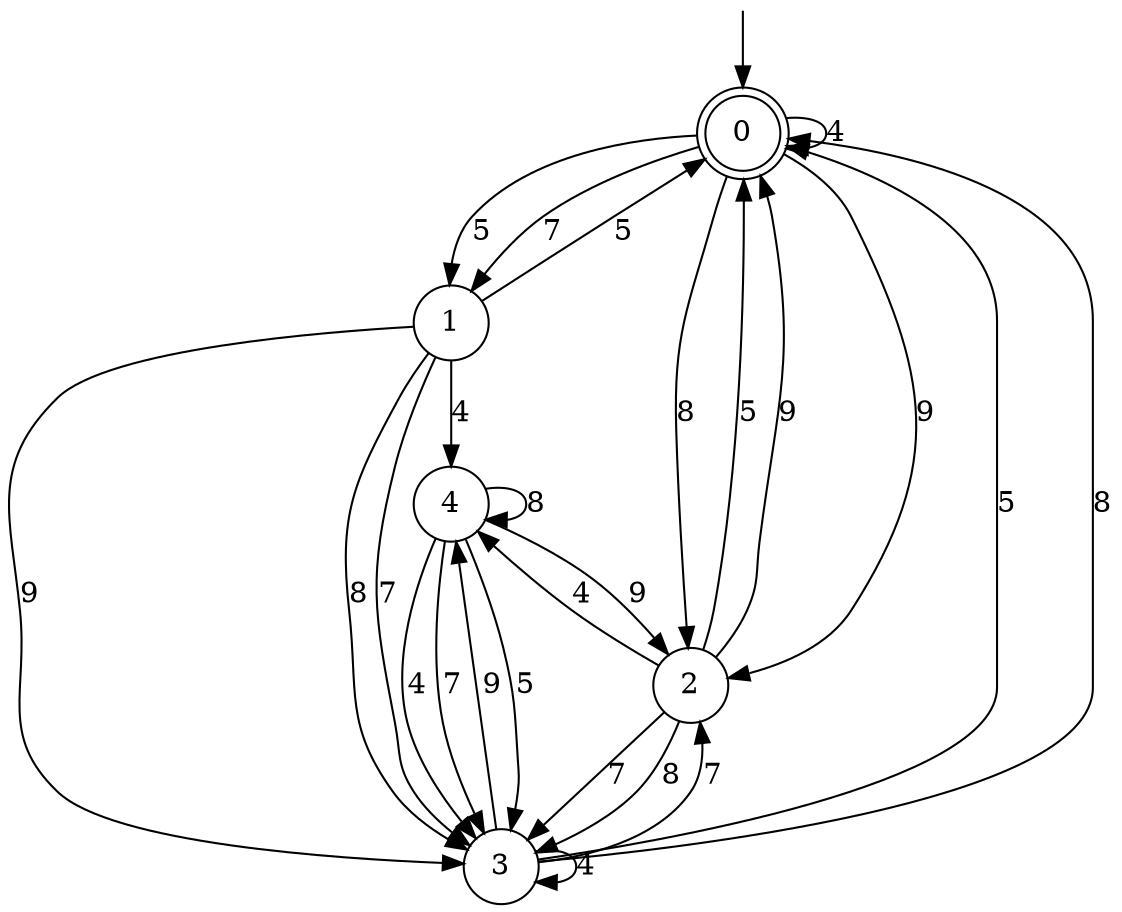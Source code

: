 digraph g {

	s0 [shape="doublecircle" label="0"];
	s1 [shape="circle" label="1"];
	s2 [shape="circle" label="2"];
	s3 [shape="circle" label="3"];
	s4 [shape="circle" label="4"];
	s0 -> s1 [label="5"];
	s0 -> s1 [label="7"];
	s0 -> s2 [label="9"];
	s0 -> s0 [label="4"];
	s0 -> s2 [label="8"];
	s1 -> s0 [label="5"];
	s1 -> s3 [label="7"];
	s1 -> s3 [label="9"];
	s1 -> s4 [label="4"];
	s1 -> s3 [label="8"];
	s2 -> s0 [label="5"];
	s2 -> s3 [label="7"];
	s2 -> s0 [label="9"];
	s2 -> s4 [label="4"];
	s2 -> s3 [label="8"];
	s3 -> s0 [label="5"];
	s3 -> s2 [label="7"];
	s3 -> s4 [label="9"];
	s3 -> s3 [label="4"];
	s3 -> s0 [label="8"];
	s4 -> s3 [label="5"];
	s4 -> s3 [label="7"];
	s4 -> s2 [label="9"];
	s4 -> s3 [label="4"];
	s4 -> s4 [label="8"];

__start0 [label="" shape="none" width="0" height="0"];
__start0 -> s0;

}

